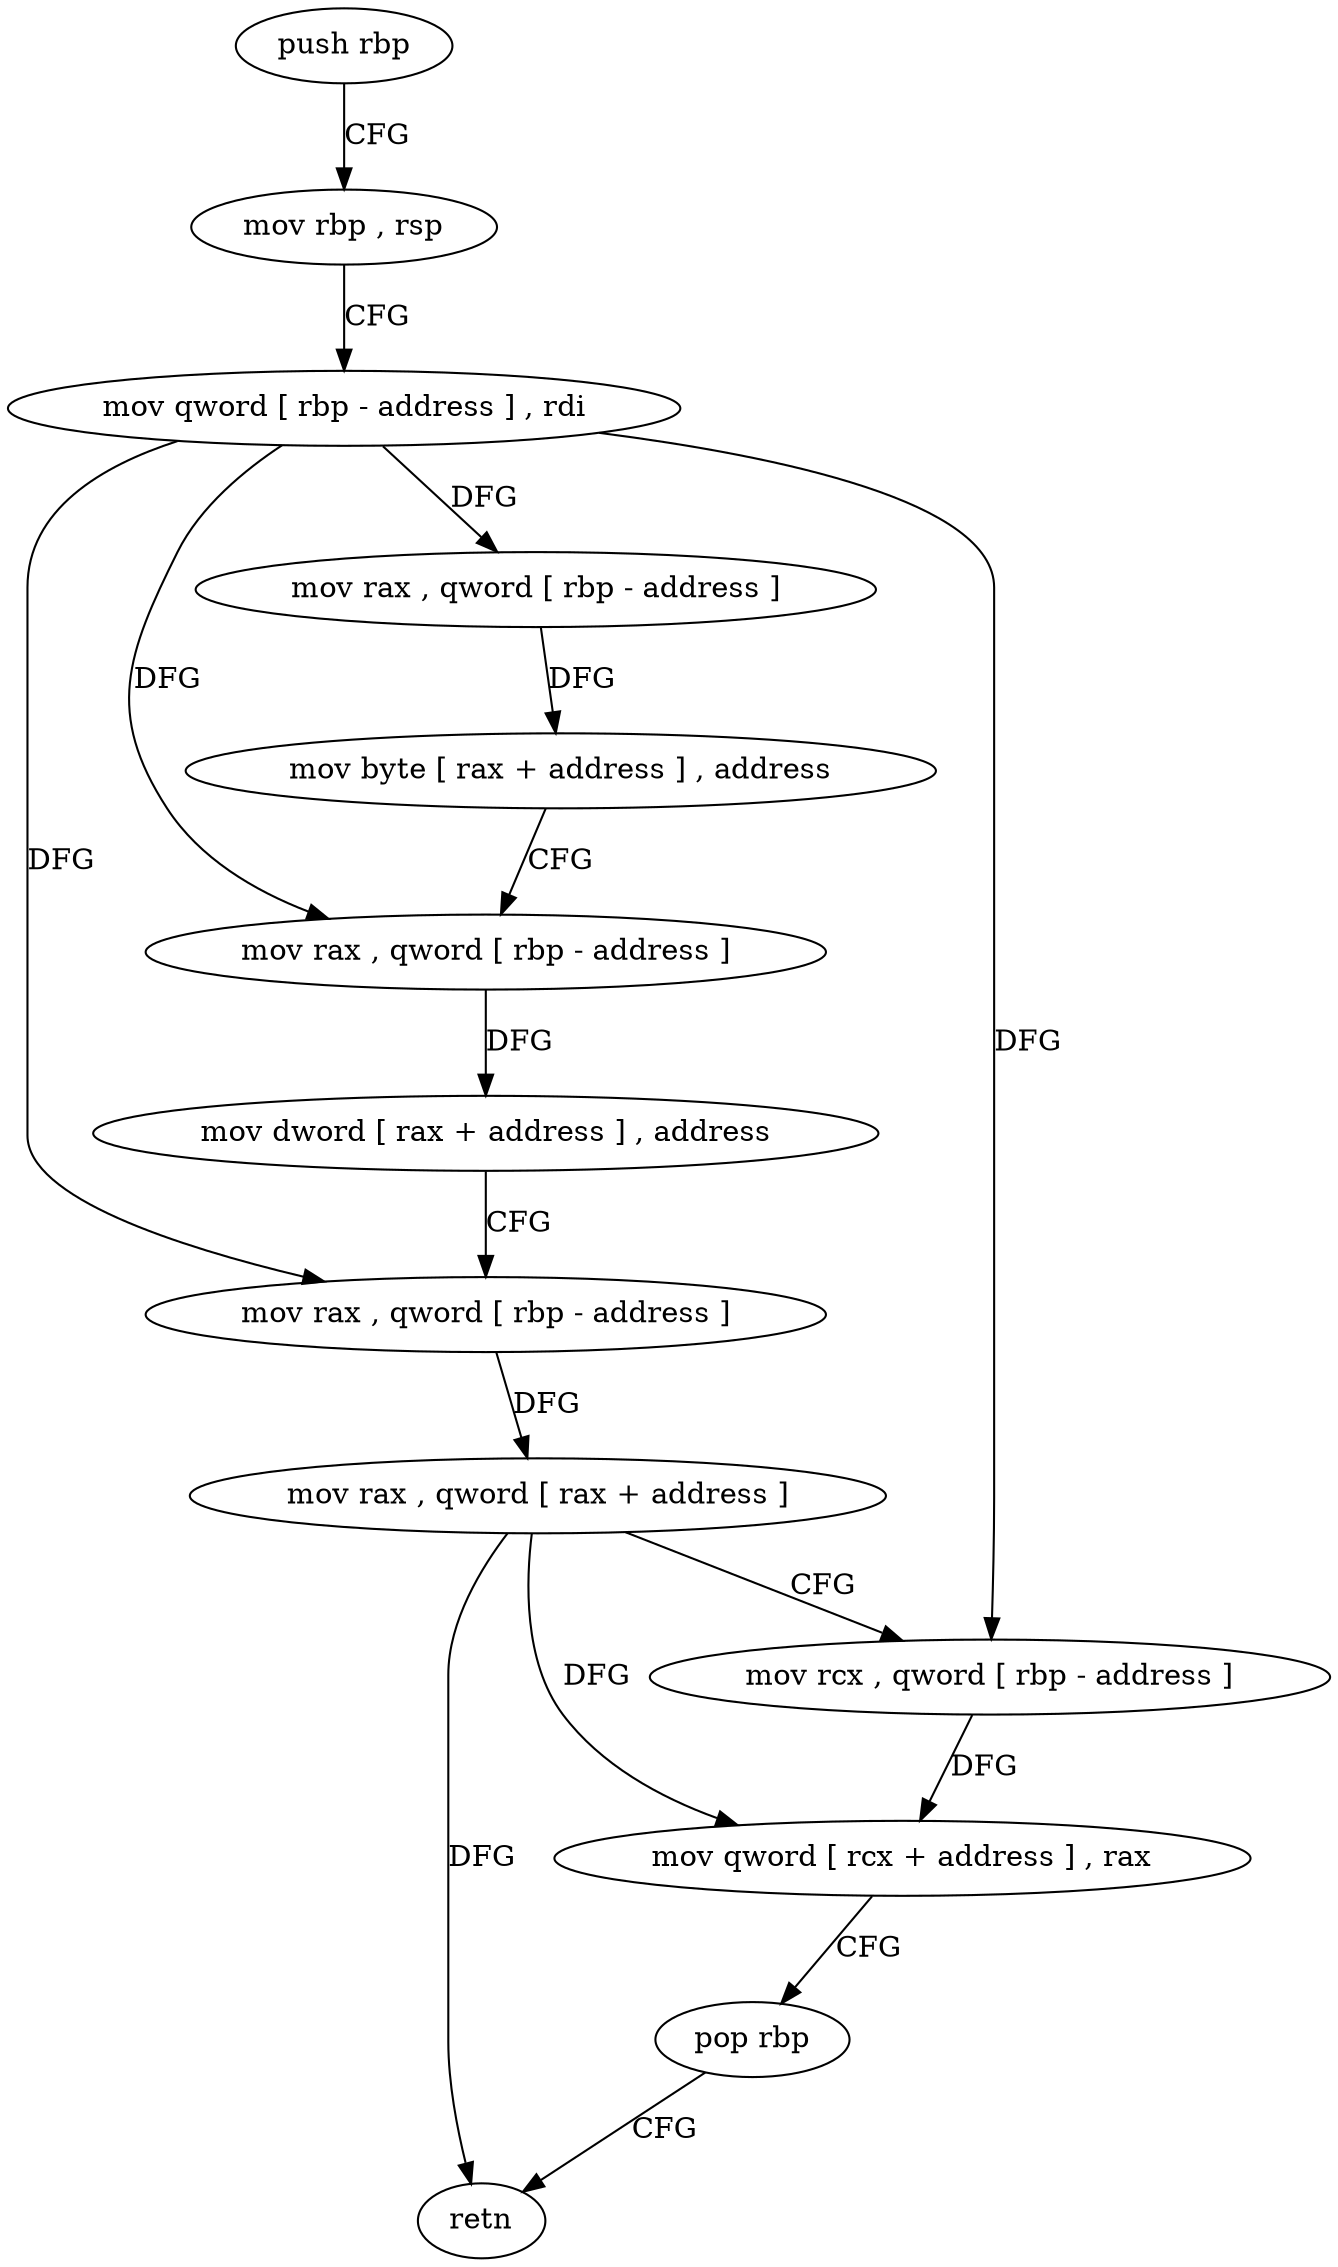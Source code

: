 digraph "func" {
"114928" [label = "push rbp" ]
"114929" [label = "mov rbp , rsp" ]
"114932" [label = "mov qword [ rbp - address ] , rdi" ]
"114936" [label = "mov rax , qword [ rbp - address ]" ]
"114940" [label = "mov byte [ rax + address ] , address" ]
"114944" [label = "mov rax , qword [ rbp - address ]" ]
"114948" [label = "mov dword [ rax + address ] , address" ]
"114955" [label = "mov rax , qword [ rbp - address ]" ]
"114959" [label = "mov rax , qword [ rax + address ]" ]
"114963" [label = "mov rcx , qword [ rbp - address ]" ]
"114967" [label = "mov qword [ rcx + address ] , rax" ]
"114971" [label = "pop rbp" ]
"114972" [label = "retn" ]
"114928" -> "114929" [ label = "CFG" ]
"114929" -> "114932" [ label = "CFG" ]
"114932" -> "114936" [ label = "DFG" ]
"114932" -> "114944" [ label = "DFG" ]
"114932" -> "114955" [ label = "DFG" ]
"114932" -> "114963" [ label = "DFG" ]
"114936" -> "114940" [ label = "DFG" ]
"114940" -> "114944" [ label = "CFG" ]
"114944" -> "114948" [ label = "DFG" ]
"114948" -> "114955" [ label = "CFG" ]
"114955" -> "114959" [ label = "DFG" ]
"114959" -> "114963" [ label = "CFG" ]
"114959" -> "114967" [ label = "DFG" ]
"114959" -> "114972" [ label = "DFG" ]
"114963" -> "114967" [ label = "DFG" ]
"114967" -> "114971" [ label = "CFG" ]
"114971" -> "114972" [ label = "CFG" ]
}
